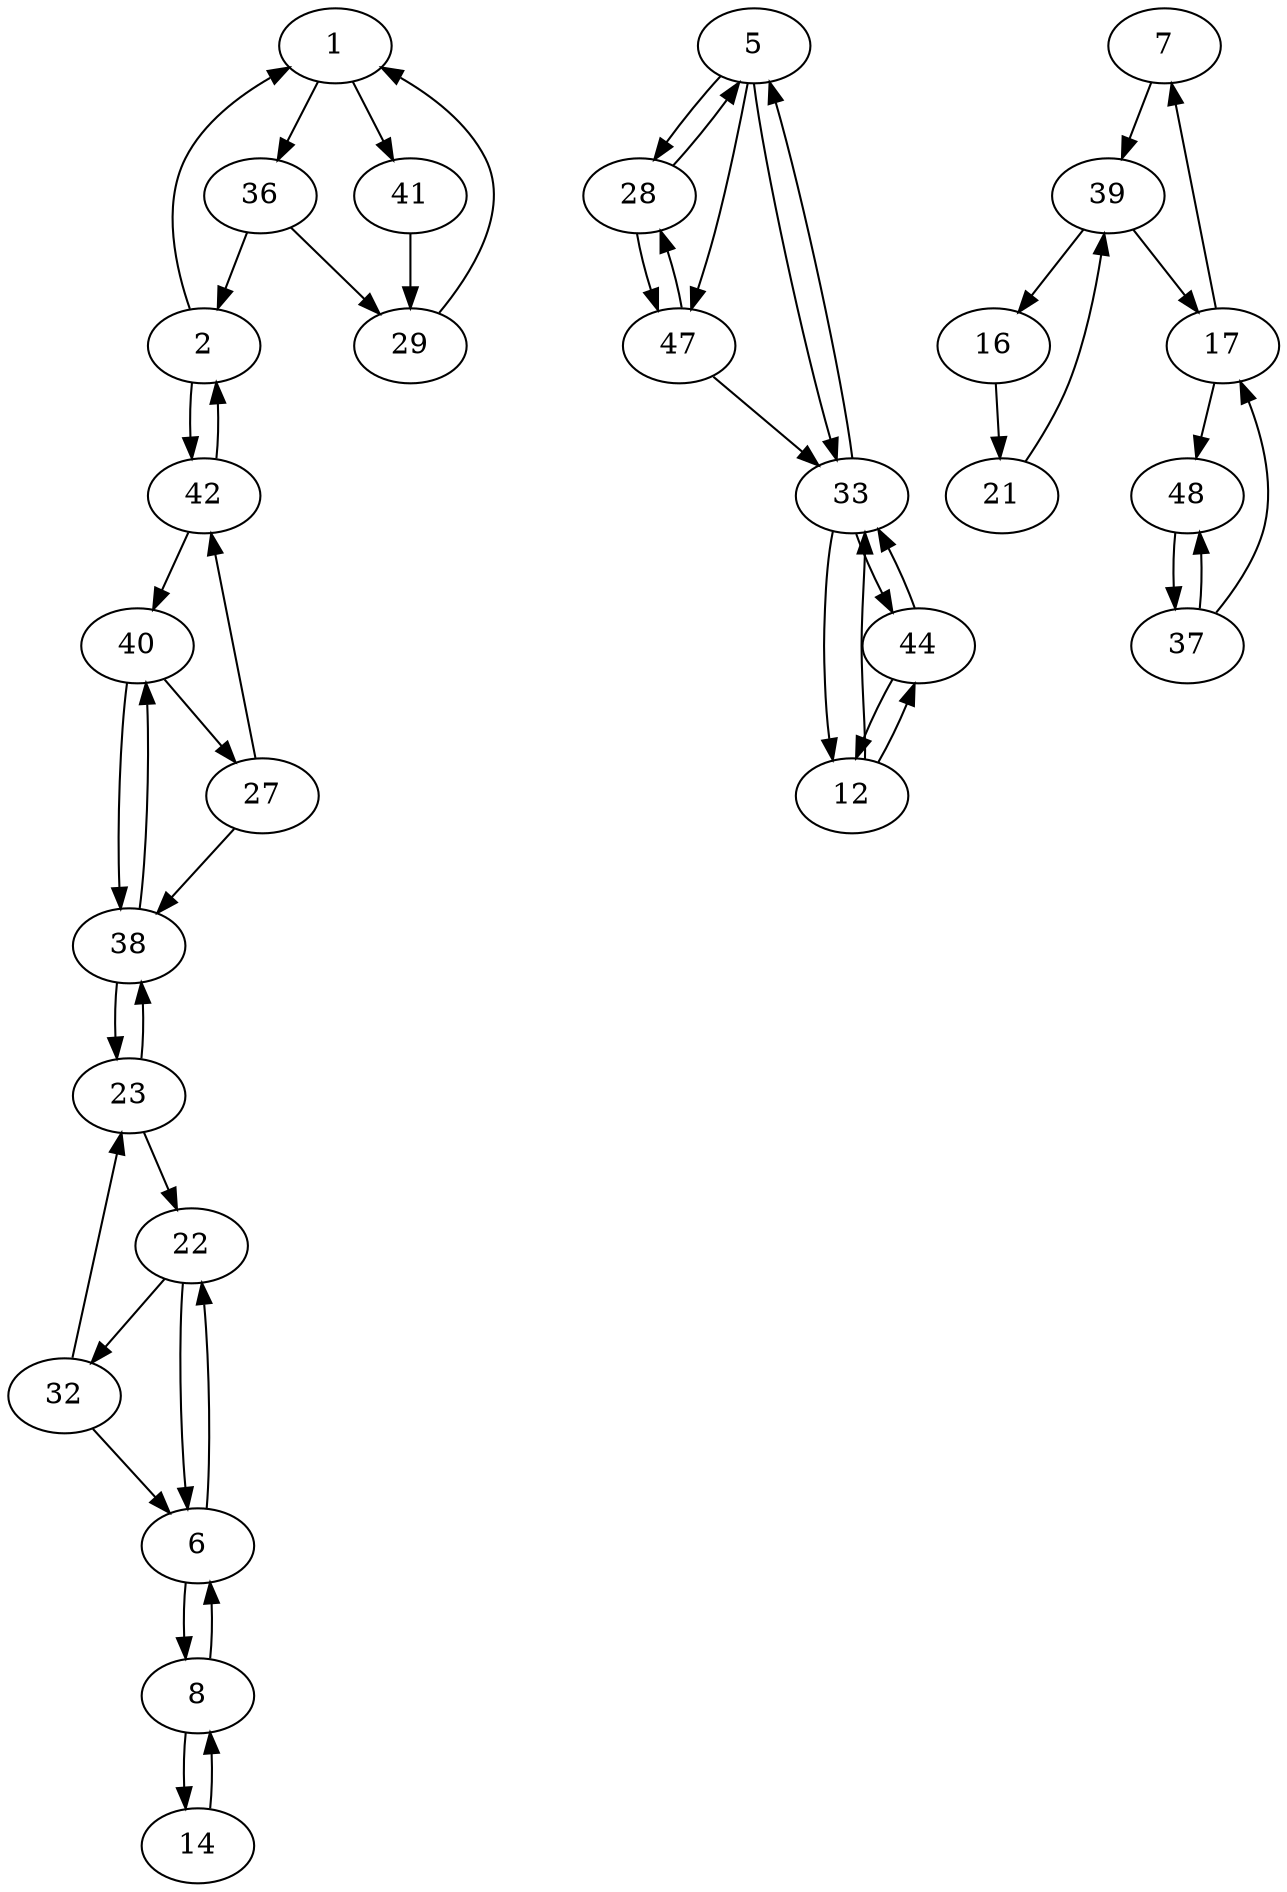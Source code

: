 digraph G {
  1 -> 36;
  1 -> 41;
  2 -> 1;
  2 -> 42;
  5 -> 28;
  5 -> 33;
  5 -> 47;
  6 -> 8;
  6 -> 22;
  7 -> 39;
  8 -> 6;
  8 -> 14;
  12 -> 33;
  12 -> 44;
  14 -> 8;
  16 -> 21;
  17 -> 7;
  17 -> 48;
  21 -> 39;
  22 -> 6;
  22 -> 32;
  23 -> 22;
  23 -> 38;
  27 -> 38;
  27 -> 42;
  28 -> 5;
  28 -> 47;
  29 -> 1;
  32 -> 6;
  32 -> 23;
  33 -> 5;
  33 -> 12;
  33 -> 44;
  36 -> 2;
  36 -> 29;
  37 -> 17;
  37 -> 48;
  38 -> 23;
  38 -> 40;
  39 -> 16;
  39 -> 17;
  40 -> 27;
  40 -> 38;
  41 -> 29;
  42 -> 2;
  42 -> 40;
  44 -> 12;
  44 -> 33;
  47 -> 28;
  47 -> 33;
  48 -> 37;
}